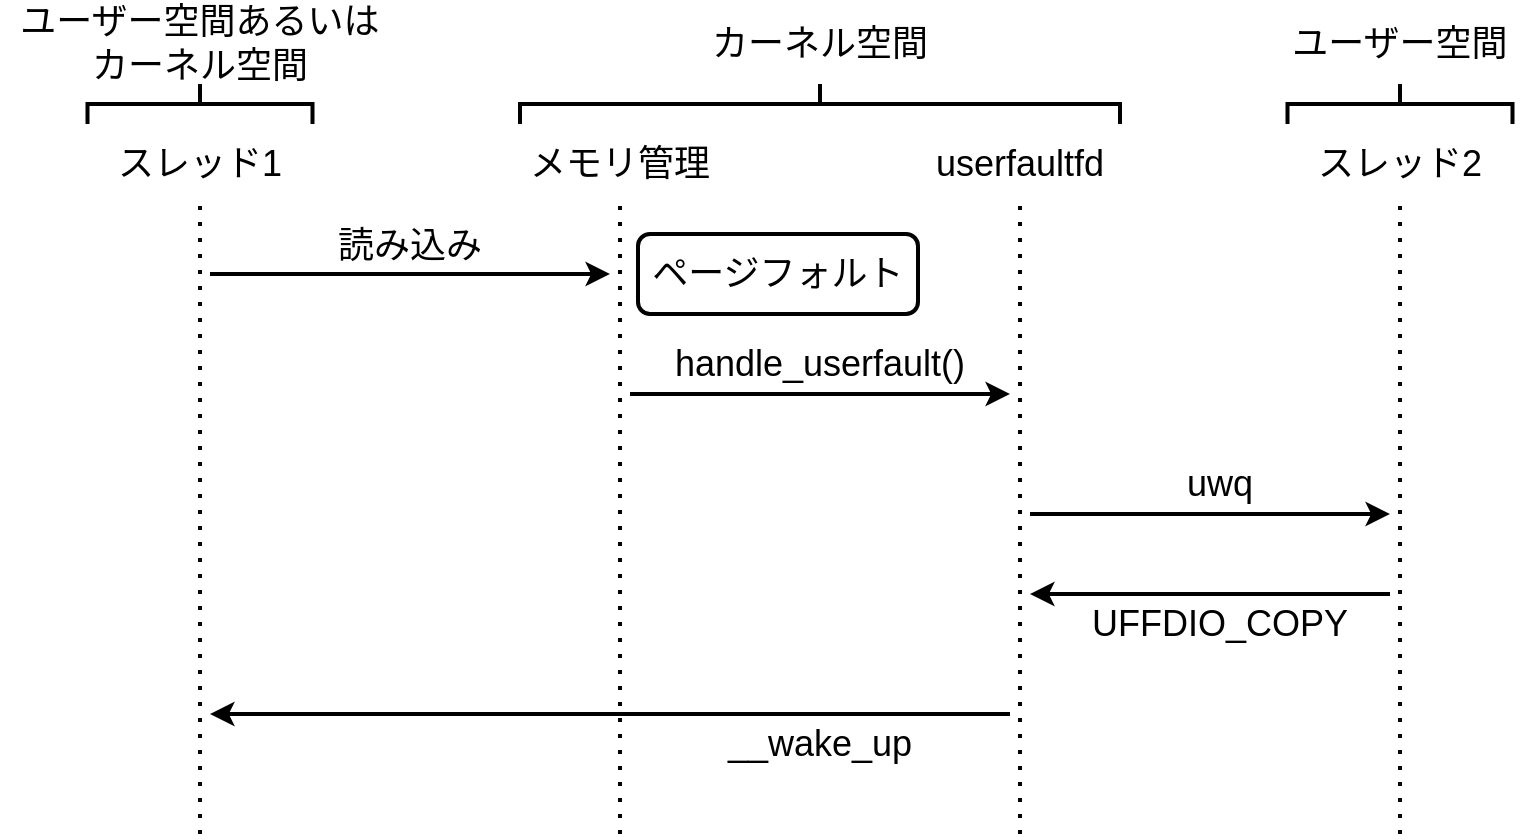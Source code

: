 <mxfile version="17.4.3" type="device"><diagram id="ZWAxmsoA6VfR6sLV2obh" name="Page-1"><mxGraphModel dx="1350" dy="734" grid="1" gridSize="10" guides="1" tooltips="1" connect="1" arrows="1" fold="1" page="1" pageScale="1" pageWidth="827" pageHeight="1169" math="0" shadow="0"><root><mxCell id="0"/><mxCell id="1" parent="0"/><mxCell id="ayCVWVITwZh0aruageKL-2" value="&lt;font style=&quot;font-size: 18px&quot;&gt;スレッド1&lt;/font&gt;" style="text;html=1;strokeColor=none;fillColor=none;align=center;verticalAlign=middle;whiteSpace=wrap;rounded=0;" vertex="1" parent="1"><mxGeometry x="70" y="90" width="110" height="30" as="geometry"/></mxCell><mxCell id="ayCVWVITwZh0aruageKL-3" value="&lt;font style=&quot;font-size: 18px&quot;&gt;メモリ管理&lt;/font&gt;" style="text;html=1;strokeColor=none;fillColor=none;align=center;verticalAlign=middle;whiteSpace=wrap;rounded=0;" vertex="1" parent="1"><mxGeometry x="280" y="90" width="110" height="30" as="geometry"/></mxCell><mxCell id="ayCVWVITwZh0aruageKL-4" value="&lt;font style=&quot;font-size: 18px&quot;&gt;userfaultfd&lt;/font&gt;" style="text;html=1;strokeColor=none;fillColor=none;align=center;verticalAlign=middle;whiteSpace=wrap;rounded=0;" vertex="1" parent="1"><mxGeometry x="480" y="90" width="110" height="30" as="geometry"/></mxCell><mxCell id="ayCVWVITwZh0aruageKL-5" value="&lt;font style=&quot;font-size: 18px&quot;&gt;スレッド2&lt;/font&gt;" style="text;html=1;strokeColor=none;fillColor=none;align=center;verticalAlign=middle;whiteSpace=wrap;rounded=0;" vertex="1" parent="1"><mxGeometry x="670" y="90" width="110" height="30" as="geometry"/></mxCell><mxCell id="ayCVWVITwZh0aruageKL-6" value="" style="endArrow=none;dashed=1;html=1;dashPattern=1 3;strokeWidth=2;rounded=0;fontSize=18;entryX=0.5;entryY=1;entryDx=0;entryDy=0;" edge="1" parent="1" target="ayCVWVITwZh0aruageKL-2"><mxGeometry width="50" height="50" relative="1" as="geometry"><mxPoint x="125" y="440" as="sourcePoint"/><mxPoint x="400" y="330" as="targetPoint"/></mxGeometry></mxCell><mxCell id="ayCVWVITwZh0aruageKL-7" value="" style="endArrow=none;dashed=1;html=1;dashPattern=1 3;strokeWidth=2;rounded=0;fontSize=18;entryX=0.5;entryY=1;entryDx=0;entryDy=0;" edge="1" parent="1" target="ayCVWVITwZh0aruageKL-3"><mxGeometry width="50" height="50" relative="1" as="geometry"><mxPoint x="335" y="440" as="sourcePoint"/><mxPoint x="135" y="130" as="targetPoint"/></mxGeometry></mxCell><mxCell id="ayCVWVITwZh0aruageKL-8" value="" style="endArrow=none;dashed=1;html=1;dashPattern=1 3;strokeWidth=2;rounded=0;fontSize=18;entryX=0.5;entryY=1;entryDx=0;entryDy=0;" edge="1" parent="1" target="ayCVWVITwZh0aruageKL-4"><mxGeometry width="50" height="50" relative="1" as="geometry"><mxPoint x="535" y="440" as="sourcePoint"/><mxPoint x="345" y="130" as="targetPoint"/></mxGeometry></mxCell><mxCell id="ayCVWVITwZh0aruageKL-9" value="" style="endArrow=none;dashed=1;html=1;dashPattern=1 3;strokeWidth=2;rounded=0;fontSize=18;entryX=0.5;entryY=1;entryDx=0;entryDy=0;" edge="1" parent="1" target="ayCVWVITwZh0aruageKL-5"><mxGeometry width="50" height="50" relative="1" as="geometry"><mxPoint x="725" y="440" as="sourcePoint"/><mxPoint x="545" y="130" as="targetPoint"/></mxGeometry></mxCell><mxCell id="ayCVWVITwZh0aruageKL-10" value="" style="endArrow=classic;html=1;rounded=0;fontSize=18;strokeWidth=2;" edge="1" parent="1"><mxGeometry width="50" height="50" relative="1" as="geometry"><mxPoint x="130" y="160" as="sourcePoint"/><mxPoint x="330" y="160" as="targetPoint"/></mxGeometry></mxCell><mxCell id="ayCVWVITwZh0aruageKL-11" value="" style="endArrow=classic;html=1;rounded=0;fontSize=18;strokeWidth=2;" edge="1" parent="1"><mxGeometry width="50" height="50" relative="1" as="geometry"><mxPoint x="340" y="220" as="sourcePoint"/><mxPoint x="530" y="220" as="targetPoint"/></mxGeometry></mxCell><mxCell id="ayCVWVITwZh0aruageKL-12" value="" style="endArrow=classic;html=1;rounded=0;fontSize=18;strokeWidth=2;" edge="1" parent="1"><mxGeometry width="50" height="50" relative="1" as="geometry"><mxPoint x="540" y="280" as="sourcePoint"/><mxPoint x="720" y="280" as="targetPoint"/></mxGeometry></mxCell><mxCell id="ayCVWVITwZh0aruageKL-13" value="" style="endArrow=classic;html=1;rounded=0;fontSize=18;strokeWidth=2;" edge="1" parent="1"><mxGeometry width="50" height="50" relative="1" as="geometry"><mxPoint x="720" y="320" as="sourcePoint"/><mxPoint x="540" y="320" as="targetPoint"/></mxGeometry></mxCell><mxCell id="ayCVWVITwZh0aruageKL-14" value="" style="endArrow=classic;html=1;rounded=0;fontSize=18;strokeWidth=2;" edge="1" parent="1"><mxGeometry width="50" height="50" relative="1" as="geometry"><mxPoint x="530" y="380" as="sourcePoint"/><mxPoint x="130" y="380" as="targetPoint"/></mxGeometry></mxCell><mxCell id="ayCVWVITwZh0aruageKL-16" value="" style="strokeWidth=2;html=1;shape=mxgraph.flowchart.annotation_2;align=left;labelPosition=right;pointerEvents=1;fontSize=18;rotation=90;" vertex="1" parent="1"><mxGeometry x="425" y="-75" width="20" height="300" as="geometry"/></mxCell><mxCell id="ayCVWVITwZh0aruageKL-17" value="" style="strokeWidth=2;html=1;shape=mxgraph.flowchart.annotation_2;align=left;labelPosition=right;pointerEvents=1;fontSize=18;rotation=90;" vertex="1" parent="1"><mxGeometry x="115" y="18.75" width="20" height="112.5" as="geometry"/></mxCell><mxCell id="ayCVWVITwZh0aruageKL-18" value="" style="strokeWidth=2;html=1;shape=mxgraph.flowchart.annotation_2;align=left;labelPosition=right;pointerEvents=1;fontSize=18;rotation=90;" vertex="1" parent="1"><mxGeometry x="715" y="18.75" width="20" height="112.5" as="geometry"/></mxCell><mxCell id="ayCVWVITwZh0aruageKL-19" value="&lt;div&gt;&lt;font style=&quot;font-size: 18px&quot;&gt;ユーザー空間あるいは&lt;/font&gt;&lt;/div&gt;&lt;div&gt;&lt;font style=&quot;font-size: 18px&quot;&gt;カーネル空間&lt;br&gt;&lt;/font&gt;&lt;/div&gt;" style="text;html=1;strokeColor=none;fillColor=none;align=center;verticalAlign=middle;whiteSpace=wrap;rounded=0;" vertex="1" parent="1"><mxGeometry x="25" y="30" width="200" height="30" as="geometry"/></mxCell><mxCell id="ayCVWVITwZh0aruageKL-20" value="&lt;font style=&quot;font-size: 18px&quot;&gt;ユーザー空間&lt;br&gt;&lt;/font&gt;" style="text;html=1;strokeColor=none;fillColor=none;align=center;verticalAlign=middle;whiteSpace=wrap;rounded=0;" vertex="1" parent="1"><mxGeometry x="660" y="30" width="130" height="30" as="geometry"/></mxCell><mxCell id="ayCVWVITwZh0aruageKL-21" value="&lt;font style=&quot;font-size: 18px&quot;&gt;カーネル空間&lt;br&gt;&lt;/font&gt;" style="text;html=1;strokeColor=none;fillColor=none;align=center;verticalAlign=middle;whiteSpace=wrap;rounded=0;" vertex="1" parent="1"><mxGeometry x="370" y="30" width="130" height="30" as="geometry"/></mxCell><mxCell id="ayCVWVITwZh0aruageKL-23" value="読み込み" style="text;html=1;strokeColor=none;fillColor=none;align=center;verticalAlign=middle;whiteSpace=wrap;rounded=0;fontSize=18;" vertex="1" parent="1"><mxGeometry x="190" y="131.25" width="80" height="30" as="geometry"/></mxCell><mxCell id="ayCVWVITwZh0aruageKL-25" value="handle_userfault()" style="text;html=1;strokeColor=none;fillColor=none;align=center;verticalAlign=middle;whiteSpace=wrap;rounded=0;fontSize=18;" vertex="1" parent="1"><mxGeometry x="350" y="190" width="170" height="30" as="geometry"/></mxCell><mxCell id="ayCVWVITwZh0aruageKL-26" value="uwq" style="text;html=1;strokeColor=none;fillColor=none;align=center;verticalAlign=middle;whiteSpace=wrap;rounded=0;fontSize=18;" vertex="1" parent="1"><mxGeometry x="550" y="250" width="170" height="30" as="geometry"/></mxCell><mxCell id="ayCVWVITwZh0aruageKL-27" value="UFFDIO_COPY" style="text;html=1;strokeColor=none;fillColor=none;align=center;verticalAlign=middle;whiteSpace=wrap;rounded=0;fontSize=18;" vertex="1" parent="1"><mxGeometry x="550" y="320" width="170" height="30" as="geometry"/></mxCell><mxCell id="ayCVWVITwZh0aruageKL-29" value="&lt;div&gt;__wake_up&lt;/div&gt;" style="text;html=1;strokeColor=none;fillColor=none;align=center;verticalAlign=middle;whiteSpace=wrap;rounded=0;fontSize=18;" vertex="1" parent="1"><mxGeometry x="350" y="380" width="170" height="30" as="geometry"/></mxCell><mxCell id="ayCVWVITwZh0aruageKL-32" value="ページフォルト" style="rounded=1;whiteSpace=wrap;html=1;fontSize=18;strokeWidth=2;" vertex="1" parent="1"><mxGeometry x="344" y="140" width="140" height="40" as="geometry"/></mxCell></root></mxGraphModel></diagram></mxfile>